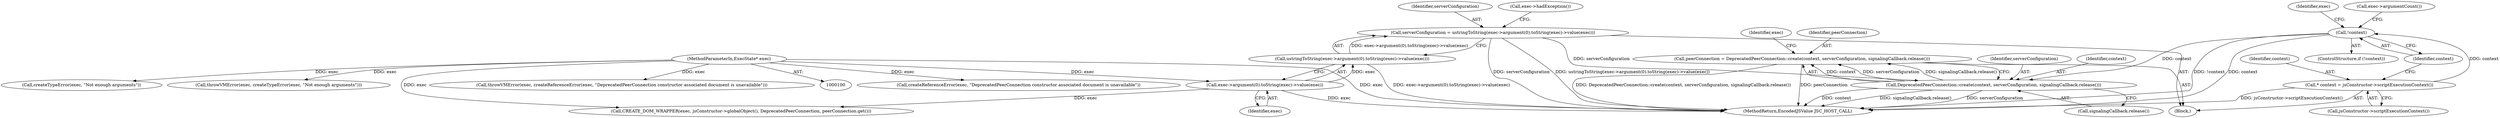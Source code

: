 digraph "0_Chrome_b944f670bb7a8a919daac497a4ea0536c954c201_1@API" {
"1000164" [label="(Call,peerConnection = DeprecatedPeerConnection::create(context, serverConfiguration, signalingCallback.release()))"];
"1000166" [label="(Call,DeprecatedPeerConnection::create(context, serverConfiguration, signalingCallback.release()))"];
"1000114" [label="(Call,!context)"];
"1000110" [label="(Call,* context = jsConstructor->scriptExecutionContext())"];
"1000133" [label="(Call,serverConfiguration = ustringToString(exec->argument(0).toString(exec)->value(exec)))"];
"1000135" [label="(Call,ustringToString(exec->argument(0).toString(exec)->value(exec)))"];
"1000136" [label="(Call,exec->argument(0).toString(exec)->value(exec))"];
"1000101" [label="(MethodParameterIn,ExecState* exec)"];
"1000166" [label="(Call,DeprecatedPeerConnection::create(context, serverConfiguration, signalingCallback.release()))"];
"1000135" [label="(Call,ustringToString(exec->argument(0).toString(exec)->value(exec)))"];
"1000119" [label="(Call,createReferenceError(exec, \"DeprecatedPeerConnection constructor associated document is unavailable\"))"];
"1000129" [label="(Call,createTypeError(exec, \"Not enough arguments\"))"];
"1000111" [label="(Identifier,context)"];
"1000115" [label="(Identifier,context)"];
"1000127" [label="(Call,throwVMError(exec, createTypeError(exec, \"Not enough arguments\")))"];
"1000177" [label="(MethodReturn,EncodedJSValue JSC_HOST_CALL)"];
"1000169" [label="(Call,signalingCallback.release())"];
"1000136" [label="(Call,exec->argument(0).toString(exec)->value(exec))"];
"1000165" [label="(Identifier,peerConnection)"];
"1000168" [label="(Identifier,serverConfiguration)"];
"1000167" [label="(Identifier,context)"];
"1000134" [label="(Identifier,serverConfiguration)"];
"1000133" [label="(Call,serverConfiguration = ustringToString(exec->argument(0).toString(exec)->value(exec)))"];
"1000110" [label="(Call,* context = jsConstructor->scriptExecutionContext())"];
"1000102" [label="(Block,)"];
"1000164" [label="(Call,peerConnection = DeprecatedPeerConnection::create(context, serverConfiguration, signalingCallback.release()))"];
"1000172" [label="(Call,CREATE_DOM_WRAPPER(exec, jsConstructor->globalObject(), DeprecatedPeerConnection, peerConnection.get()))"];
"1000113" [label="(ControlStructure,if (!context))"];
"1000173" [label="(Identifier,exec)"];
"1000112" [label="(Call,jsConstructor->scriptExecutionContext())"];
"1000114" [label="(Call,!context)"];
"1000101" [label="(MethodParameterIn,ExecState* exec)"];
"1000139" [label="(Call,exec->hadException())"];
"1000118" [label="(Identifier,exec)"];
"1000137" [label="(Identifier,exec)"];
"1000124" [label="(Call,exec->argumentCount())"];
"1000117" [label="(Call,throwVMError(exec, createReferenceError(exec, \"DeprecatedPeerConnection constructor associated document is unavailable\")))"];
"1000164" -> "1000102"  [label="AST: "];
"1000164" -> "1000166"  [label="CFG: "];
"1000165" -> "1000164"  [label="AST: "];
"1000166" -> "1000164"  [label="AST: "];
"1000173" -> "1000164"  [label="CFG: "];
"1000164" -> "1000177"  [label="DDG: DeprecatedPeerConnection::create(context, serverConfiguration, signalingCallback.release())"];
"1000164" -> "1000177"  [label="DDG: peerConnection"];
"1000166" -> "1000164"  [label="DDG: context"];
"1000166" -> "1000164"  [label="DDG: serverConfiguration"];
"1000166" -> "1000164"  [label="DDG: signalingCallback.release()"];
"1000166" -> "1000169"  [label="CFG: "];
"1000167" -> "1000166"  [label="AST: "];
"1000168" -> "1000166"  [label="AST: "];
"1000169" -> "1000166"  [label="AST: "];
"1000166" -> "1000177"  [label="DDG: signalingCallback.release()"];
"1000166" -> "1000177"  [label="DDG: serverConfiguration"];
"1000166" -> "1000177"  [label="DDG: context"];
"1000114" -> "1000166"  [label="DDG: context"];
"1000133" -> "1000166"  [label="DDG: serverConfiguration"];
"1000114" -> "1000113"  [label="AST: "];
"1000114" -> "1000115"  [label="CFG: "];
"1000115" -> "1000114"  [label="AST: "];
"1000118" -> "1000114"  [label="CFG: "];
"1000124" -> "1000114"  [label="CFG: "];
"1000114" -> "1000177"  [label="DDG: !context"];
"1000114" -> "1000177"  [label="DDG: context"];
"1000110" -> "1000114"  [label="DDG: context"];
"1000110" -> "1000102"  [label="AST: "];
"1000110" -> "1000112"  [label="CFG: "];
"1000111" -> "1000110"  [label="AST: "];
"1000112" -> "1000110"  [label="AST: "];
"1000115" -> "1000110"  [label="CFG: "];
"1000110" -> "1000177"  [label="DDG: jsConstructor->scriptExecutionContext()"];
"1000133" -> "1000102"  [label="AST: "];
"1000133" -> "1000135"  [label="CFG: "];
"1000134" -> "1000133"  [label="AST: "];
"1000135" -> "1000133"  [label="AST: "];
"1000139" -> "1000133"  [label="CFG: "];
"1000133" -> "1000177"  [label="DDG: serverConfiguration"];
"1000133" -> "1000177"  [label="DDG: ustringToString(exec->argument(0).toString(exec)->value(exec))"];
"1000135" -> "1000133"  [label="DDG: exec->argument(0).toString(exec)->value(exec)"];
"1000135" -> "1000136"  [label="CFG: "];
"1000136" -> "1000135"  [label="AST: "];
"1000135" -> "1000177"  [label="DDG: exec->argument(0).toString(exec)->value(exec)"];
"1000136" -> "1000135"  [label="DDG: exec"];
"1000136" -> "1000137"  [label="CFG: "];
"1000137" -> "1000136"  [label="AST: "];
"1000136" -> "1000177"  [label="DDG: exec"];
"1000101" -> "1000136"  [label="DDG: exec"];
"1000136" -> "1000172"  [label="DDG: exec"];
"1000101" -> "1000100"  [label="AST: "];
"1000101" -> "1000177"  [label="DDG: exec"];
"1000101" -> "1000117"  [label="DDG: exec"];
"1000101" -> "1000119"  [label="DDG: exec"];
"1000101" -> "1000127"  [label="DDG: exec"];
"1000101" -> "1000129"  [label="DDG: exec"];
"1000101" -> "1000172"  [label="DDG: exec"];
}
